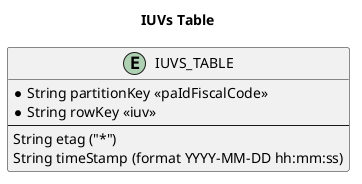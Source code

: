 @startuml Table

title IUVs Table

entity IUVS_TABLE {
    * String partitionKey <<paIdFiscalCode>>
    * String rowKey <<iuv>>
    --
      String etag ("*")
      String timeStamp (format YYYY-MM-DD hh:mm:ss)
}

@enduml
